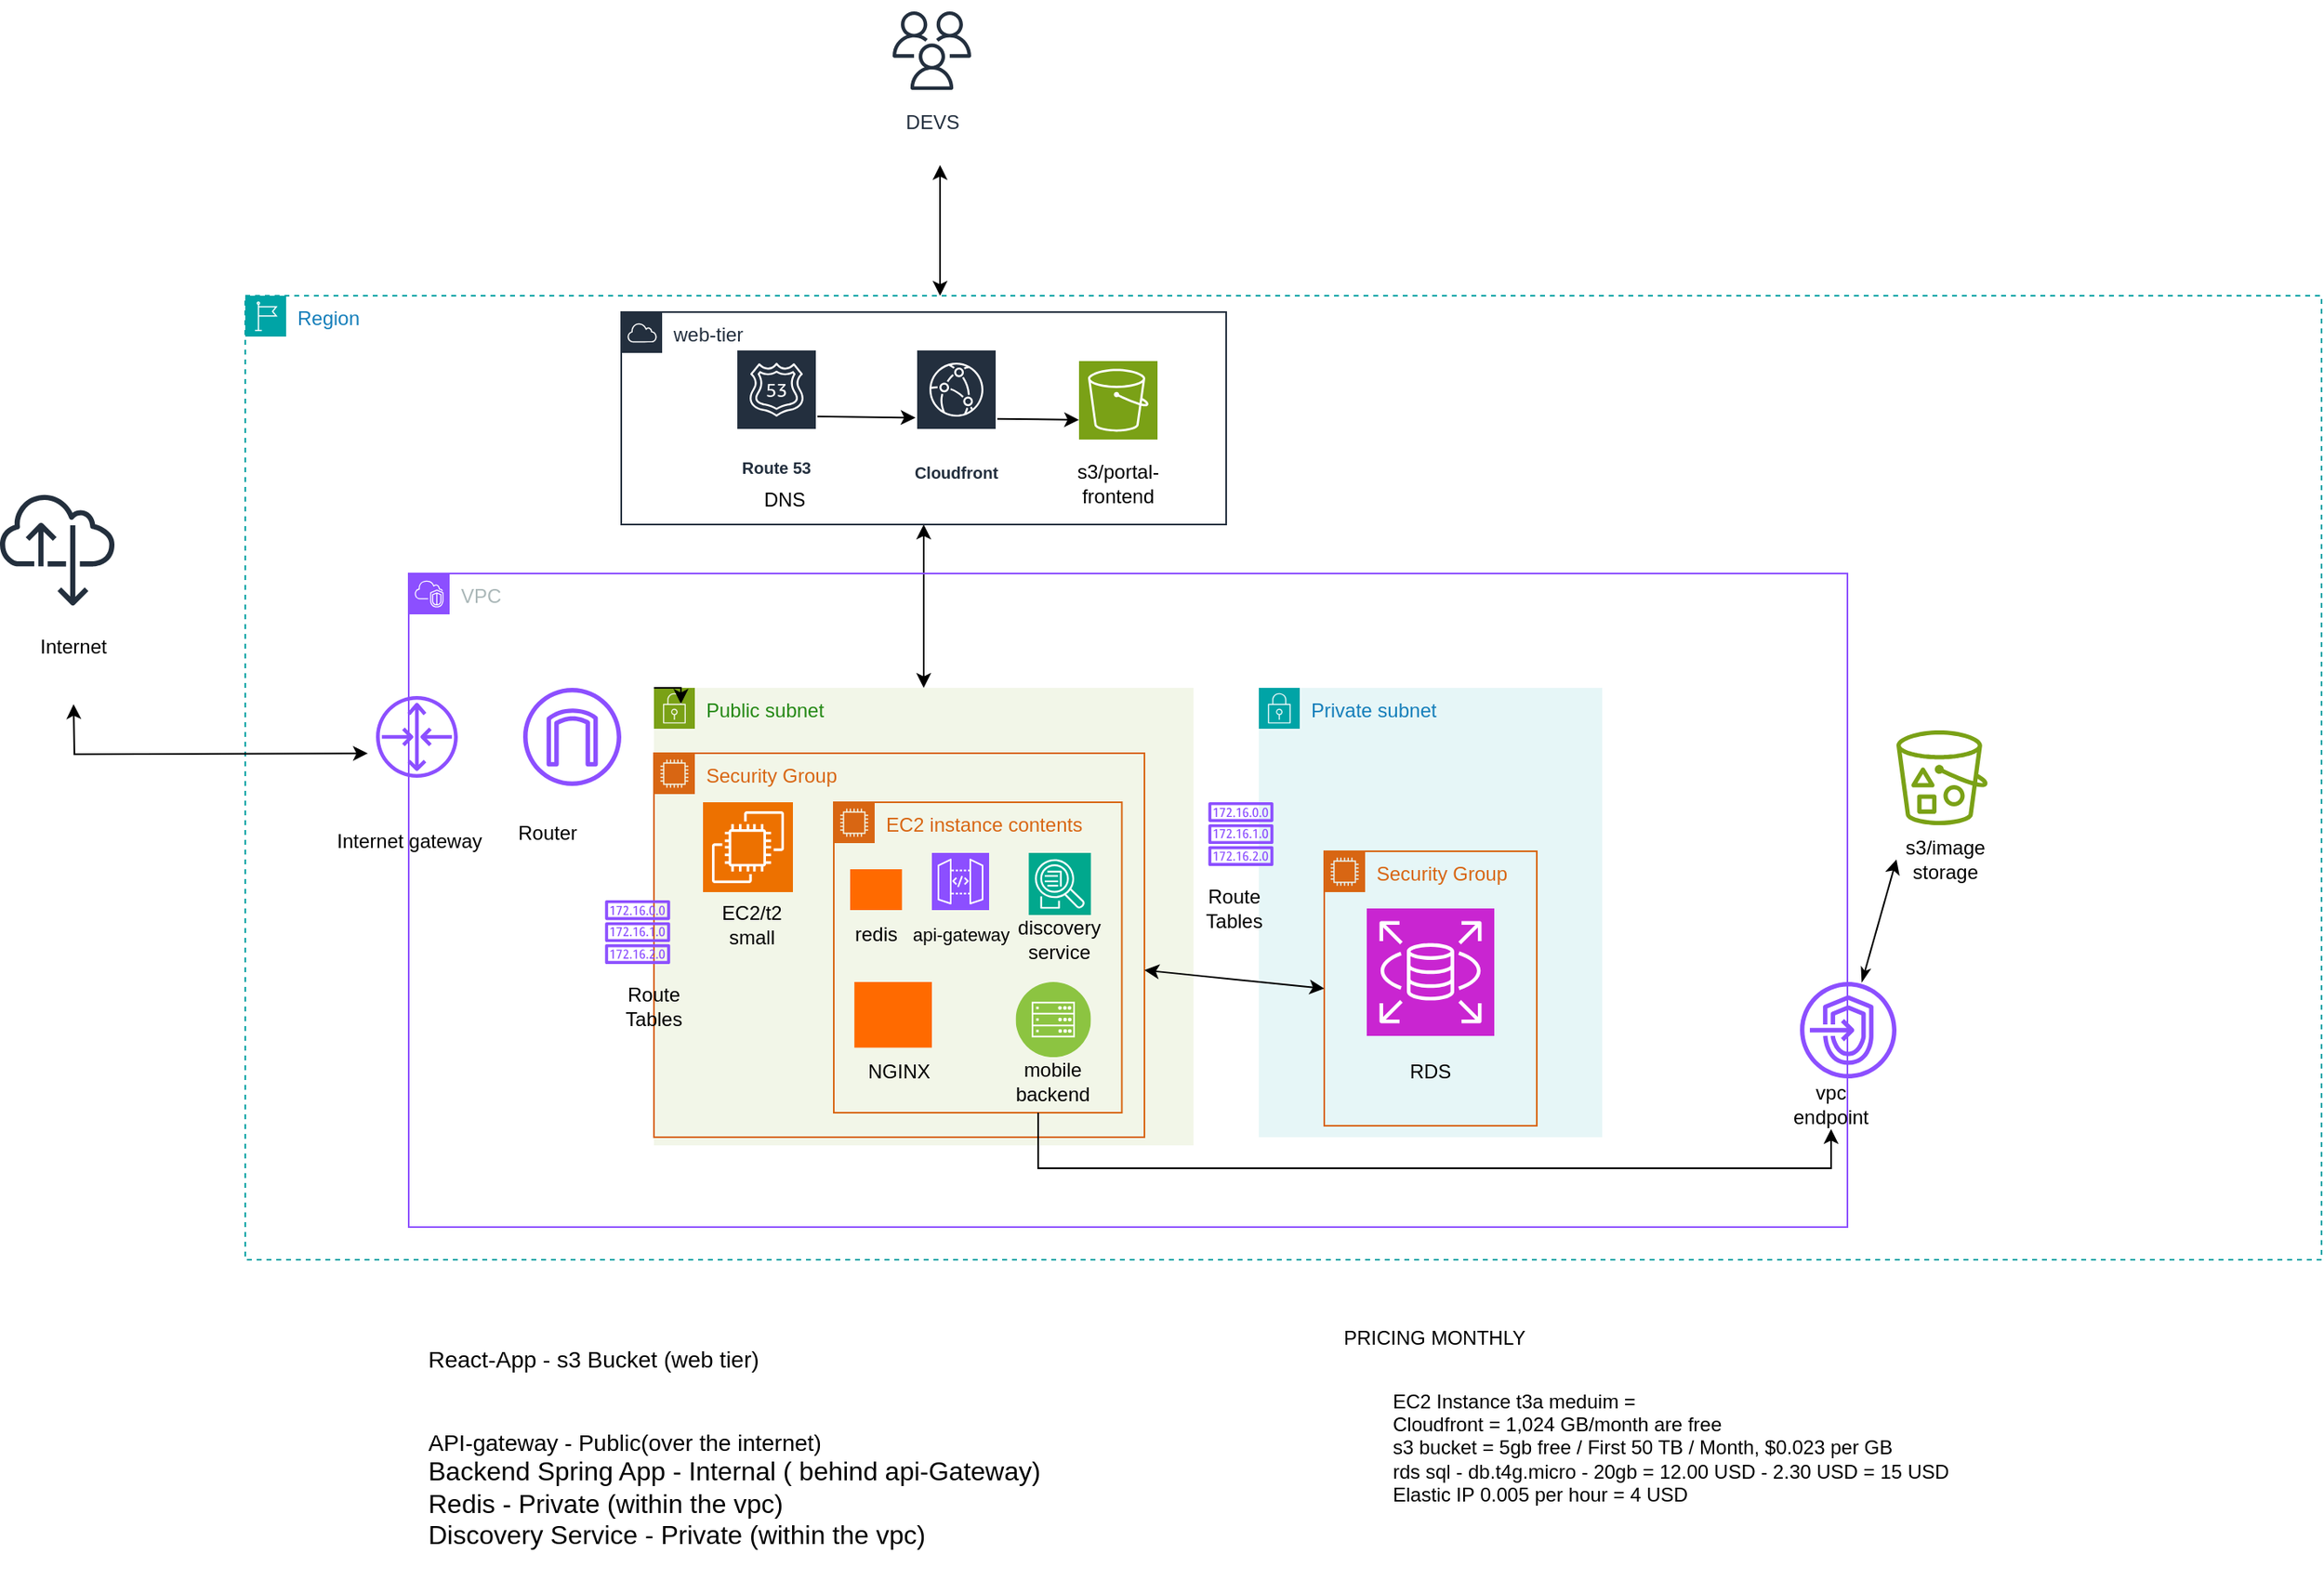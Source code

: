 <mxfile version="28.1.0">
  <diagram name="Page-1" id="sr5t4fv4FCllP_WT2feZ">
    <mxGraphModel dx="2076" dy="1720" grid="1" gridSize="10" guides="1" tooltips="1" connect="1" arrows="1" fold="1" page="1" pageScale="1" pageWidth="850" pageHeight="1100" math="0" shadow="0">
      <root>
        <mxCell id="0" />
        <mxCell id="1" parent="0" />
        <mxCell id="tWYqNwP9_KPiIrIVjZ15-1" value="Region" style="points=[[0,0],[0.25,0],[0.5,0],[0.75,0],[1,0],[1,0.25],[1,0.5],[1,0.75],[1,1],[0.75,1],[0.5,1],[0.25,1],[0,1],[0,0.75],[0,0.5],[0,0.25]];outlineConnect=0;gradientColor=none;html=1;whiteSpace=wrap;fontSize=12;fontStyle=0;container=1;pointerEvents=0;collapsible=0;recursiveResize=0;shape=mxgraph.aws4.group;grIcon=mxgraph.aws4.group_region;strokeColor=#00A4A6;fillColor=none;verticalAlign=top;align=left;spacingLeft=30;fontColor=#147EBA;dashed=1;" parent="1" vertex="1">
          <mxGeometry x="-320" y="40" width="1270" height="590" as="geometry" />
        </mxCell>
        <mxCell id="tWYqNwP9_KPiIrIVjZ15-12" value="" style="sketch=0;outlineConnect=0;fontColor=#232F3E;gradientColor=none;fillColor=#7AA116;strokeColor=none;dashed=0;verticalLabelPosition=bottom;verticalAlign=top;align=center;html=1;fontSize=12;fontStyle=0;aspect=fixed;pointerEvents=1;shape=mxgraph.aws4.bucket_with_objects;" parent="tWYqNwP9_KPiIrIVjZ15-1" vertex="1">
          <mxGeometry x="1010" y="266" width="55.77" height="58" as="geometry" />
        </mxCell>
        <mxCell id="tWYqNwP9_KPiIrIVjZ15-41" value="s3/image storage" style="text;strokeColor=none;align=center;fillColor=none;html=1;verticalAlign=middle;whiteSpace=wrap;rounded=0;" parent="tWYqNwP9_KPiIrIVjZ15-1" vertex="1">
          <mxGeometry x="1010" y="330" width="60" height="30" as="geometry" />
        </mxCell>
        <mxCell id="7XpoOyvBtXWNXjfCPLaB-6" style="edgeStyle=none;rounded=0;orthogonalLoop=1;jettySize=auto;html=1;startArrow=classic;startFill=1;" parent="tWYqNwP9_KPiIrIVjZ15-1" source="tWYqNwP9_KPiIrIVjZ15-19" target="tWYqNwP9_KPiIrIVjZ15-3" edge="1">
          <mxGeometry relative="1" as="geometry" />
        </mxCell>
        <mxCell id="tWYqNwP9_KPiIrIVjZ15-26" value="" style="sketch=0;outlineConnect=0;fontColor=#232F3E;gradientColor=none;fillColor=#8C4FFF;strokeColor=none;dashed=0;verticalLabelPosition=bottom;verticalAlign=top;align=center;html=1;fontSize=12;fontStyle=0;aspect=fixed;pointerEvents=1;shape=mxgraph.aws4.internet_gateway;" parent="tWYqNwP9_KPiIrIVjZ15-1" vertex="1">
          <mxGeometry x="170" y="240" width="60" height="60" as="geometry" />
        </mxCell>
        <mxCell id="tWYqNwP9_KPiIrIVjZ15-28" value="" style="sketch=0;outlineConnect=0;fontColor=#232F3E;gradientColor=none;fillColor=#8C4FFF;strokeColor=none;dashed=0;verticalLabelPosition=bottom;verticalAlign=top;align=center;html=1;fontSize=12;fontStyle=0;aspect=fixed;pointerEvents=1;shape=mxgraph.aws4.router;" parent="tWYqNwP9_KPiIrIVjZ15-1" vertex="1">
          <mxGeometry x="80" y="245" width="50" height="50" as="geometry" />
        </mxCell>
        <mxCell id="tWYqNwP9_KPiIrIVjZ15-19" value="web-tier" style="points=[[0,0],[0.25,0],[0.5,0],[0.75,0],[1,0],[1,0.25],[1,0.5],[1,0.75],[1,1],[0.75,1],[0.5,1],[0.25,1],[0,1],[0,0.75],[0,0.5],[0,0.25]];outlineConnect=0;gradientColor=none;html=1;whiteSpace=wrap;fontSize=12;fontStyle=0;container=1;pointerEvents=0;collapsible=0;recursiveResize=0;shape=mxgraph.aws4.group;grIcon=mxgraph.aws4.group_aws_cloud;strokeColor=#232F3E;fillColor=none;verticalAlign=top;align=left;spacingLeft=30;fontColor=#232F3E;dashed=0;" parent="tWYqNwP9_KPiIrIVjZ15-1" vertex="1">
          <mxGeometry x="230" y="10" width="370" height="130" as="geometry" />
        </mxCell>
        <mxCell id="tWYqNwP9_KPiIrIVjZ15-18" value="Cloudfront" style="sketch=0;outlineConnect=0;fontColor=#232F3E;gradientColor=none;strokeColor=#ffffff;fillColor=#232F3E;dashed=0;verticalLabelPosition=middle;verticalAlign=bottom;align=center;html=1;whiteSpace=wrap;fontSize=10;fontStyle=1;spacing=3;shape=mxgraph.aws4.productIcon;prIcon=mxgraph.aws4.cloudfront;" parent="tWYqNwP9_KPiIrIVjZ15-19" vertex="1">
          <mxGeometry x="180" y="22.5" width="50" height="85" as="geometry" />
        </mxCell>
        <mxCell id="tWYqNwP9_KPiIrIVjZ15-13" value="" style="sketch=0;points=[[0,0,0],[0.25,0,0],[0.5,0,0],[0.75,0,0],[1,0,0],[0,1,0],[0.25,1,0],[0.5,1,0],[0.75,1,0],[1,1,0],[0,0.25,0],[0,0.5,0],[0,0.75,0],[1,0.25,0],[1,0.5,0],[1,0.75,0]];outlineConnect=0;fontColor=#232F3E;fillColor=#7AA116;strokeColor=#ffffff;dashed=0;verticalLabelPosition=bottom;verticalAlign=top;align=center;html=1;fontSize=12;fontStyle=0;aspect=fixed;shape=mxgraph.aws4.resourceIcon;resIcon=mxgraph.aws4.s3;" parent="tWYqNwP9_KPiIrIVjZ15-19" vertex="1">
          <mxGeometry x="280" y="30" width="48" height="48" as="geometry" />
        </mxCell>
        <mxCell id="tWYqNwP9_KPiIrIVjZ15-65" style="rounded=0;orthogonalLoop=1;jettySize=auto;html=1;" parent="tWYqNwP9_KPiIrIVjZ15-19" source="tWYqNwP9_KPiIrIVjZ15-17" target="tWYqNwP9_KPiIrIVjZ15-18" edge="1">
          <mxGeometry relative="1" as="geometry" />
        </mxCell>
        <mxCell id="tWYqNwP9_KPiIrIVjZ15-17" value="Route 53" style="sketch=0;outlineConnect=0;fontColor=#232F3E;gradientColor=none;strokeColor=#ffffff;fillColor=#232F3E;dashed=0;verticalLabelPosition=middle;verticalAlign=bottom;align=center;html=1;whiteSpace=wrap;fontSize=10;fontStyle=1;spacing=3;shape=mxgraph.aws4.productIcon;prIcon=mxgraph.aws4.route_53;" parent="tWYqNwP9_KPiIrIVjZ15-19" vertex="1">
          <mxGeometry x="70" y="22.5" width="50" height="82" as="geometry" />
        </mxCell>
        <mxCell id="tWYqNwP9_KPiIrIVjZ15-40" value="s3/portal-frontend" style="text;strokeColor=none;align=center;fillColor=none;html=1;verticalAlign=middle;whiteSpace=wrap;rounded=0;" parent="tWYqNwP9_KPiIrIVjZ15-19" vertex="1">
          <mxGeometry x="274" y="90" width="60" height="30" as="geometry" />
        </mxCell>
        <mxCell id="tWYqNwP9_KPiIrIVjZ15-66" style="rounded=0;orthogonalLoop=1;jettySize=auto;html=1;entryX=0;entryY=0.75;entryDx=0;entryDy=0;entryPerimeter=0;" parent="tWYqNwP9_KPiIrIVjZ15-19" source="tWYqNwP9_KPiIrIVjZ15-18" target="tWYqNwP9_KPiIrIVjZ15-13" edge="1">
          <mxGeometry relative="1" as="geometry" />
        </mxCell>
        <mxCell id="tWYqNwP9_KPiIrIVjZ15-79" value="DNS" style="text;strokeColor=none;align=center;fillColor=none;html=1;verticalAlign=middle;whiteSpace=wrap;rounded=0;" parent="tWYqNwP9_KPiIrIVjZ15-19" vertex="1">
          <mxGeometry x="70" y="100" width="60" height="30" as="geometry" />
        </mxCell>
        <mxCell id="tWYqNwP9_KPiIrIVjZ15-78" style="edgeStyle=none;rounded=0;orthogonalLoop=1;jettySize=auto;html=1;startArrow=classic;startFill=1;" parent="tWYqNwP9_KPiIrIVjZ15-1" edge="1">
          <mxGeometry relative="1" as="geometry">
            <mxPoint x="425" y="-80" as="sourcePoint" />
            <mxPoint x="424.998" as="targetPoint" />
          </mxGeometry>
        </mxCell>
        <mxCell id="tWYqNwP9_KPiIrIVjZ15-2" value="VPC" style="points=[[0,0],[0.25,0],[0.5,0],[0.75,0],[1,0],[1,0.25],[1,0.5],[1,0.75],[1,1],[0.75,1],[0.5,1],[0.25,1],[0,1],[0,0.75],[0,0.5],[0,0.25]];outlineConnect=0;gradientColor=none;html=1;whiteSpace=wrap;fontSize=12;fontStyle=0;container=1;pointerEvents=0;collapsible=0;recursiveResize=0;shape=mxgraph.aws4.group;grIcon=mxgraph.aws4.group_vpc2;strokeColor=#8C4FFF;fillColor=none;verticalAlign=top;align=left;spacingLeft=30;fontColor=#AAB7B8;dashed=0;" parent="tWYqNwP9_KPiIrIVjZ15-1" vertex="1">
          <mxGeometry x="100" y="170" width="880" height="400" as="geometry" />
        </mxCell>
        <mxCell id="tWYqNwP9_KPiIrIVjZ15-3" value="Public subnet" style="points=[[0,0],[0.25,0],[0.5,0],[0.75,0],[1,0],[1,0.25],[1,0.5],[1,0.75],[1,1],[0.75,1],[0.5,1],[0.25,1],[0,1],[0,0.75],[0,0.5],[0,0.25]];outlineConnect=0;gradientColor=none;html=1;whiteSpace=wrap;fontSize=12;fontStyle=0;container=1;pointerEvents=0;collapsible=0;recursiveResize=0;shape=mxgraph.aws4.group;grIcon=mxgraph.aws4.group_security_group;grStroke=0;strokeColor=#7AA116;fillColor=#F2F6E8;verticalAlign=top;align=left;spacingLeft=30;fontColor=#248814;dashed=0;" parent="tWYqNwP9_KPiIrIVjZ15-2" vertex="1">
          <mxGeometry x="150" y="70" width="330" height="280" as="geometry" />
        </mxCell>
        <mxCell id="tWYqNwP9_KPiIrIVjZ15-5" value="Security Group" style="points=[[0,0],[0.25,0],[0.5,0],[0.75,0],[1,0],[1,0.25],[1,0.5],[1,0.75],[1,1],[0.75,1],[0.5,1],[0.25,1],[0,1],[0,0.75],[0,0.5],[0,0.25]];outlineConnect=0;gradientColor=none;html=1;whiteSpace=wrap;fontSize=12;fontStyle=0;container=1;pointerEvents=0;collapsible=0;recursiveResize=0;shape=mxgraph.aws4.group;grIcon=mxgraph.aws4.group_ec2_instance_contents;strokeColor=#D86613;fillColor=none;verticalAlign=top;align=left;spacingLeft=30;fontColor=#D86613;dashed=0;" parent="tWYqNwP9_KPiIrIVjZ15-3" vertex="1">
          <mxGeometry y="40" width="300" height="235" as="geometry" />
        </mxCell>
        <mxCell id="tWYqNwP9_KPiIrIVjZ15-7" value="" style="sketch=0;points=[[0,0,0],[0.25,0,0],[0.5,0,0],[0.75,0,0],[1,0,0],[0,1,0],[0.25,1,0],[0.5,1,0],[0.75,1,0],[1,1,0],[0,0.25,0],[0,0.5,0],[0,0.75,0],[1,0.25,0],[1,0.5,0],[1,0.75,0]];outlineConnect=0;fontColor=#232F3E;fillColor=#ED7100;strokeColor=#ffffff;dashed=0;verticalLabelPosition=bottom;verticalAlign=top;align=center;html=1;fontSize=12;fontStyle=0;aspect=fixed;shape=mxgraph.aws4.resourceIcon;resIcon=mxgraph.aws4.ec2;" parent="tWYqNwP9_KPiIrIVjZ15-5" vertex="1">
          <mxGeometry x="30" y="30" width="55" height="55" as="geometry" />
        </mxCell>
        <mxCell id="tWYqNwP9_KPiIrIVjZ15-50" value="EC2/t2 small" style="text;strokeColor=none;align=center;fillColor=none;html=1;verticalAlign=middle;whiteSpace=wrap;rounded=0;" parent="tWYqNwP9_KPiIrIVjZ15-5" vertex="1">
          <mxGeometry x="30" y="90" width="60" height="30" as="geometry" />
        </mxCell>
        <mxCell id="tWYqNwP9_KPiIrIVjZ15-20" value="EC2 instance contents" style="points=[[0,0],[0.25,0],[0.5,0],[0.75,0],[1,0],[1,0.25],[1,0.5],[1,0.75],[1,1],[0.75,1],[0.5,1],[0.25,1],[0,1],[0,0.75],[0,0.5],[0,0.25]];outlineConnect=0;gradientColor=none;html=1;whiteSpace=wrap;fontSize=12;fontStyle=0;container=1;pointerEvents=0;collapsible=0;recursiveResize=0;shape=mxgraph.aws4.group;grIcon=mxgraph.aws4.group_ec2_instance_contents;strokeColor=#D86613;fillColor=none;verticalAlign=top;align=left;spacingLeft=30;fontColor=#D86613;dashed=0;" parent="tWYqNwP9_KPiIrIVjZ15-5" vertex="1">
          <mxGeometry x="110" y="30" width="176.2" height="190" as="geometry" />
        </mxCell>
        <mxCell id="tWYqNwP9_KPiIrIVjZ15-52" value="" style="points=[];aspect=fixed;html=1;align=center;shadow=0;dashed=0;fillColor=#FF6A00;strokeColor=none;shape=mxgraph.alibaba_cloud.redis_kvstore;" parent="tWYqNwP9_KPiIrIVjZ15-20" vertex="1">
          <mxGeometry x="10" y="41" width="31.7" height="25" as="geometry" />
        </mxCell>
        <mxCell id="tWYqNwP9_KPiIrIVjZ15-53" value="" style="sketch=0;points=[[0,0,0],[0.25,0,0],[0.5,0,0],[0.75,0,0],[1,0,0],[0,1,0],[0.25,1,0],[0.5,1,0],[0.75,1,0],[1,1,0],[0,0.25,0],[0,0.5,0],[0,0.75,0],[1,0.25,0],[1,0.5,0],[1,0.75,0]];outlineConnect=0;fontColor=#232F3E;fillColor=#8C4FFF;strokeColor=#ffffff;dashed=0;verticalLabelPosition=bottom;verticalAlign=top;align=center;html=1;fontSize=12;fontStyle=0;aspect=fixed;shape=mxgraph.aws4.resourceIcon;resIcon=mxgraph.aws4.api_gateway;" parent="tWYqNwP9_KPiIrIVjZ15-20" vertex="1">
          <mxGeometry x="60" y="31" width="35" height="35" as="geometry" />
        </mxCell>
        <mxCell id="tWYqNwP9_KPiIrIVjZ15-54" value="redis" style="text;strokeColor=none;align=center;fillColor=none;html=1;verticalAlign=middle;whiteSpace=wrap;rounded=0;" parent="tWYqNwP9_KPiIrIVjZ15-20" vertex="1">
          <mxGeometry x="-4.15" y="66" width="60" height="30" as="geometry" />
        </mxCell>
        <mxCell id="tWYqNwP9_KPiIrIVjZ15-55" value="&lt;font style=&quot;font-size: 11px;&quot;&gt;api-gateway&lt;/font&gt;" style="text;strokeColor=none;align=center;fillColor=none;html=1;verticalAlign=middle;whiteSpace=wrap;rounded=0;" parent="tWYqNwP9_KPiIrIVjZ15-20" vertex="1">
          <mxGeometry x="41.7" y="66" width="71.5" height="30" as="geometry" />
        </mxCell>
        <mxCell id="tWYqNwP9_KPiIrIVjZ15-56" value="" style="sketch=0;points=[[0,0,0],[0.25,0,0],[0.5,0,0],[0.75,0,0],[1,0,0],[0,1,0],[0.25,1,0],[0.5,1,0],[0.75,1,0],[1,1,0],[0,0.25,0],[0,0.5,0],[0,0.75,0],[1,0.25,0],[1,0.5,0],[1,0.75,0]];outlineConnect=0;fontColor=#232F3E;fillColor=#01A88D;strokeColor=#ffffff;dashed=0;verticalLabelPosition=bottom;verticalAlign=top;align=center;html=1;fontSize=12;fontStyle=0;aspect=fixed;shape=mxgraph.aws4.resourceIcon;resIcon=mxgraph.aws4.application_discovery_service;" parent="tWYqNwP9_KPiIrIVjZ15-20" vertex="1">
          <mxGeometry x="119.25" y="31" width="38" height="38" as="geometry" />
        </mxCell>
        <mxCell id="tWYqNwP9_KPiIrIVjZ15-57" value="discovery service" style="text;strokeColor=none;align=center;fillColor=none;html=1;verticalAlign=middle;whiteSpace=wrap;rounded=0;" parent="tWYqNwP9_KPiIrIVjZ15-20" vertex="1">
          <mxGeometry x="108.25" y="69" width="60" height="30" as="geometry" />
        </mxCell>
        <mxCell id="tWYqNwP9_KPiIrIVjZ15-58" value="" style="image;aspect=fixed;perimeter=ellipsePerimeter;html=1;align=center;shadow=0;dashed=0;fontColor=#4277BB;labelBackgroundColor=default;fontSize=12;spacingTop=3;image=img/lib/ibm/infrastructure/mobile_backend.svg;" parent="tWYqNwP9_KPiIrIVjZ15-20" vertex="1">
          <mxGeometry x="111.25" y="110" width="46" height="46" as="geometry" />
        </mxCell>
        <mxCell id="tWYqNwP9_KPiIrIVjZ15-59" value="mobile backend" style="text;strokeColor=none;align=center;fillColor=none;html=1;verticalAlign=middle;whiteSpace=wrap;rounded=0;" parent="tWYqNwP9_KPiIrIVjZ15-20" vertex="1">
          <mxGeometry x="104.25" y="156" width="60" height="30" as="geometry" />
        </mxCell>
        <mxCell id="7XpoOyvBtXWNXjfCPLaB-7" value="" style="points=[];aspect=fixed;html=1;align=center;shadow=0;dashed=0;fillColor=#FF6A00;strokeColor=none;shape=mxgraph.alibaba_cloud.alb_application_load_balancer_01;" parent="tWYqNwP9_KPiIrIVjZ15-20" vertex="1">
          <mxGeometry x="12.6" y="110.0" width="47.4" height="40.2" as="geometry" />
        </mxCell>
        <mxCell id="7XpoOyvBtXWNXjfCPLaB-8" value="NGINX" style="text;strokeColor=none;align=center;fillColor=none;html=1;verticalAlign=middle;whiteSpace=wrap;rounded=0;" parent="tWYqNwP9_KPiIrIVjZ15-20" vertex="1">
          <mxGeometry x="10" y="150.2" width="60" height="30" as="geometry" />
        </mxCell>
        <mxCell id="tWYqNwP9_KPiIrIVjZ15-48" value="Route Tables" style="text;strokeColor=none;align=center;fillColor=none;html=1;verticalAlign=middle;whiteSpace=wrap;rounded=0;" parent="tWYqNwP9_KPiIrIVjZ15-5" vertex="1">
          <mxGeometry x="-30" y="140" width="60" height="30" as="geometry" />
        </mxCell>
        <mxCell id="tWYqNwP9_KPiIrIVjZ15-4" value="Private subnet" style="points=[[0,0],[0.25,0],[0.5,0],[0.75,0],[1,0],[1,0.25],[1,0.5],[1,0.75],[1,1],[0.75,1],[0.5,1],[0.25,1],[0,1],[0,0.75],[0,0.5],[0,0.25]];outlineConnect=0;gradientColor=none;html=1;whiteSpace=wrap;fontSize=12;fontStyle=0;container=1;pointerEvents=0;collapsible=0;recursiveResize=0;shape=mxgraph.aws4.group;grIcon=mxgraph.aws4.group_security_group;grStroke=0;strokeColor=#00A4A6;fillColor=#E6F6F7;verticalAlign=top;align=left;spacingLeft=30;fontColor=#147EBA;dashed=0;" parent="tWYqNwP9_KPiIrIVjZ15-2" vertex="1">
          <mxGeometry x="520" y="70" width="210" height="275" as="geometry" />
        </mxCell>
        <mxCell id="tWYqNwP9_KPiIrIVjZ15-9" value="Security Group" style="points=[[0,0],[0.25,0],[0.5,0],[0.75,0],[1,0],[1,0.25],[1,0.5],[1,0.75],[1,1],[0.75,1],[0.5,1],[0.25,1],[0,1],[0,0.75],[0,0.5],[0,0.25]];outlineConnect=0;gradientColor=none;html=1;whiteSpace=wrap;fontSize=12;fontStyle=0;container=1;pointerEvents=0;collapsible=0;recursiveResize=0;shape=mxgraph.aws4.group;grIcon=mxgraph.aws4.group_ec2_instance_contents;strokeColor=#D86613;fillColor=none;verticalAlign=top;align=left;spacingLeft=30;fontColor=#D86613;dashed=0;" parent="tWYqNwP9_KPiIrIVjZ15-4" vertex="1">
          <mxGeometry x="40" y="100" width="130" height="168" as="geometry" />
        </mxCell>
        <mxCell id="tWYqNwP9_KPiIrIVjZ15-8" value="" style="sketch=0;points=[[0,0,0],[0.25,0,0],[0.5,0,0],[0.75,0,0],[1,0,0],[0,1,0],[0.25,1,0],[0.5,1,0],[0.75,1,0],[1,1,0],[0,0.25,0],[0,0.5,0],[0,0.75,0],[1,0.25,0],[1,0.5,0],[1,0.75,0]];outlineConnect=0;fontColor=#232F3E;fillColor=#C925D1;strokeColor=#ffffff;dashed=0;verticalLabelPosition=bottom;verticalAlign=top;align=center;html=1;fontSize=12;fontStyle=0;aspect=fixed;shape=mxgraph.aws4.resourceIcon;resIcon=mxgraph.aws4.rds;" parent="tWYqNwP9_KPiIrIVjZ15-9" vertex="1">
          <mxGeometry x="26" y="35" width="78" height="78" as="geometry" />
        </mxCell>
        <mxCell id="tWYqNwP9_KPiIrIVjZ15-49" value="RDS" style="text;strokeColor=none;align=center;fillColor=none;html=1;verticalAlign=middle;whiteSpace=wrap;rounded=0;" parent="tWYqNwP9_KPiIrIVjZ15-9" vertex="1">
          <mxGeometry x="35" y="120" width="60" height="30" as="geometry" />
        </mxCell>
        <mxCell id="tWYqNwP9_KPiIrIVjZ15-16" style="edgeStyle=orthogonalEdgeStyle;rounded=0;orthogonalLoop=1;jettySize=auto;html=1;exitX=0;exitY=0;exitDx=0;exitDy=0;entryX=0.05;entryY=0.035;entryDx=0;entryDy=0;entryPerimeter=0;" parent="tWYqNwP9_KPiIrIVjZ15-2" source="tWYqNwP9_KPiIrIVjZ15-3" target="tWYqNwP9_KPiIrIVjZ15-3" edge="1">
          <mxGeometry relative="1" as="geometry" />
        </mxCell>
        <mxCell id="tWYqNwP9_KPiIrIVjZ15-27" value="" style="sketch=0;outlineConnect=0;fontColor=#232F3E;gradientColor=none;fillColor=#8C4FFF;strokeColor=none;dashed=0;verticalLabelPosition=bottom;verticalAlign=top;align=center;html=1;fontSize=12;fontStyle=0;aspect=fixed;pointerEvents=1;shape=mxgraph.aws4.route_table;" parent="tWYqNwP9_KPiIrIVjZ15-2" vertex="1">
          <mxGeometry x="120" y="200" width="40" height="38.98" as="geometry" />
        </mxCell>
        <mxCell id="tWYqNwP9_KPiIrIVjZ15-60" value="vpc endpoint" style="text;strokeColor=none;align=center;fillColor=none;html=1;verticalAlign=middle;whiteSpace=wrap;rounded=0;" parent="tWYqNwP9_KPiIrIVjZ15-2" vertex="1">
          <mxGeometry x="840" y="310" width="60" height="30" as="geometry" />
        </mxCell>
        <mxCell id="tWYqNwP9_KPiIrIVjZ15-62" style="edgeStyle=orthogonalEdgeStyle;rounded=0;orthogonalLoop=1;jettySize=auto;html=1;entryX=0.5;entryY=1;entryDx=0;entryDy=0;endArrow=classic;endFill=1;" parent="tWYqNwP9_KPiIrIVjZ15-2" target="tWYqNwP9_KPiIrIVjZ15-60" edge="1">
          <mxGeometry relative="1" as="geometry">
            <mxPoint x="854.92" y="344" as="targetPoint" />
            <Array as="points">
              <mxPoint x="385" y="364" />
              <mxPoint x="870" y="364" />
            </Array>
            <mxPoint x="384.997" y="330" as="sourcePoint" />
          </mxGeometry>
        </mxCell>
        <mxCell id="tWYqNwP9_KPiIrIVjZ15-47" value="" style="sketch=0;outlineConnect=0;fontColor=#232F3E;gradientColor=none;fillColor=#8C4FFF;strokeColor=none;dashed=0;verticalLabelPosition=bottom;verticalAlign=top;align=center;html=1;fontSize=12;fontStyle=0;aspect=fixed;pointerEvents=1;shape=mxgraph.aws4.route_table;" parent="tWYqNwP9_KPiIrIVjZ15-2" vertex="1">
          <mxGeometry x="489" y="140" width="40" height="38.98" as="geometry" />
        </mxCell>
        <mxCell id="tWYqNwP9_KPiIrIVjZ15-46" value="Route Tables" style="text;strokeColor=none;align=center;fillColor=none;html=1;verticalAlign=middle;whiteSpace=wrap;rounded=0;" parent="tWYqNwP9_KPiIrIVjZ15-2" vertex="1">
          <mxGeometry x="475" y="190" width="60" height="30" as="geometry" />
        </mxCell>
        <mxCell id="tWYqNwP9_KPiIrIVjZ15-84" style="edgeStyle=none;rounded=0;orthogonalLoop=1;jettySize=auto;html=1;exitX=0;exitY=0.5;exitDx=0;exitDy=0;startArrow=classic;startFill=1;" parent="tWYqNwP9_KPiIrIVjZ15-2" source="tWYqNwP9_KPiIrIVjZ15-9" target="tWYqNwP9_KPiIrIVjZ15-5" edge="1">
          <mxGeometry relative="1" as="geometry" />
        </mxCell>
        <mxCell id="tWYqNwP9_KPiIrIVjZ15-42" value="Router" style="text;strokeColor=none;align=center;fillColor=none;html=1;verticalAlign=middle;whiteSpace=wrap;rounded=0;" parent="tWYqNwP9_KPiIrIVjZ15-2" vertex="1">
          <mxGeometry x="55" y="144.49" width="60" height="30" as="geometry" />
        </mxCell>
        <mxCell id="tWYqNwP9_KPiIrIVjZ15-45" value="Internet gateway" style="text;html=1;align=center;verticalAlign=middle;resizable=0;points=[];autosize=1;strokeColor=none;fillColor=none;" parent="tWYqNwP9_KPiIrIVjZ15-2" vertex="1">
          <mxGeometry x="-55" y="148.98" width="110" height="30" as="geometry" />
        </mxCell>
        <mxCell id="tWYqNwP9_KPiIrIVjZ15-29" value="" style="sketch=0;outlineConnect=0;fontColor=#232F3E;gradientColor=none;fillColor=#8C4FFF;strokeColor=none;dashed=0;verticalLabelPosition=bottom;verticalAlign=top;align=center;html=1;fontSize=12;fontStyle=0;aspect=fixed;pointerEvents=1;shape=mxgraph.aws4.endpoints;" parent="tWYqNwP9_KPiIrIVjZ15-1" vertex="1">
          <mxGeometry x="951" y="420" width="59" height="59" as="geometry" />
        </mxCell>
        <mxCell id="tWYqNwP9_KPiIrIVjZ15-81" style="edgeStyle=none;rounded=0;orthogonalLoop=1;jettySize=auto;html=1;entryX=0;entryY=0.5;entryDx=0;entryDy=0;startArrow=classicThin;startFill=1;" parent="tWYqNwP9_KPiIrIVjZ15-1" source="tWYqNwP9_KPiIrIVjZ15-29" target="tWYqNwP9_KPiIrIVjZ15-41" edge="1">
          <mxGeometry relative="1" as="geometry" />
        </mxCell>
        <mxCell id="tWYqNwP9_KPiIrIVjZ15-22" value="" style="sketch=0;outlineConnect=0;fontColor=#232F3E;gradientColor=none;fillColor=#232F3D;strokeColor=none;dashed=0;verticalLabelPosition=bottom;verticalAlign=top;align=center;html=1;fontSize=12;fontStyle=0;aspect=fixed;pointerEvents=1;shape=mxgraph.aws4.internet_alt22;" parent="1" vertex="1">
          <mxGeometry x="-470" y="160" width="70" height="70" as="geometry" />
        </mxCell>
        <mxCell id="7XpoOyvBtXWNXjfCPLaB-4" style="edgeStyle=orthogonalEdgeStyle;rounded=0;orthogonalLoop=1;jettySize=auto;html=1;entryX=0.5;entryY=1;entryDx=0;entryDy=0;startArrow=classic;startFill=1;" parent="1" edge="1">
          <mxGeometry relative="1" as="geometry">
            <mxPoint x="-245" y="320.077" as="sourcePoint" />
            <mxPoint x="-425" y="290" as="targetPoint" />
          </mxGeometry>
        </mxCell>
        <mxCell id="tWYqNwP9_KPiIrIVjZ15-68" value="DEVS" style="sketch=0;outlineConnect=0;fontColor=#232F3E;gradientColor=none;strokeColor=#232F3E;fillColor=#ffffff;dashed=0;verticalLabelPosition=bottom;verticalAlign=top;align=center;html=1;fontSize=12;fontStyle=0;aspect=fixed;shape=mxgraph.aws4.resourceIcon;resIcon=mxgraph.aws4.users;" parent="1" vertex="1">
          <mxGeometry x="70" y="-140" width="60" height="60" as="geometry" />
        </mxCell>
        <mxCell id="tWYqNwP9_KPiIrIVjZ15-80" value="&lt;font style=&quot;font-size: 14px;&quot;&gt;React-App - s3 Bucket (web tier)&lt;br&gt;&lt;br&gt;&lt;br&gt;API-gateway - Public(over the internet)&lt;/font&gt;&lt;div&gt;&lt;font size=&quot;3&quot;&gt;Backend Spring App - Internal ( behind api-Gateway)&lt;/font&gt;&lt;/div&gt;&lt;div&gt;&lt;font size=&quot;3&quot;&gt;Redis - Private (within the vpc)&lt;/font&gt;&lt;/div&gt;&lt;div&gt;&lt;font size=&quot;3&quot;&gt;Discovery Service - Private (within the vpc)&lt;/font&gt;&lt;/div&gt;" style="text;strokeColor=none;align=left;fillColor=none;html=1;verticalAlign=middle;whiteSpace=wrap;rounded=0;" parent="1" vertex="1">
          <mxGeometry x="-210" y="665" width="400" height="160" as="geometry" />
        </mxCell>
        <mxCell id="7XpoOyvBtXWNXjfCPLaB-1" value="Internet" style="text;strokeColor=none;align=center;fillColor=none;html=1;verticalAlign=middle;whiteSpace=wrap;rounded=0;" parent="1" vertex="1">
          <mxGeometry x="-455" y="240" width="60" height="30" as="geometry" />
        </mxCell>
        <mxCell id="jV-MoymOL_SAERLF9e4c-1" value="PRICING MONTHLY&lt;div&gt;&lt;br&gt;&lt;/div&gt;" style="text;strokeColor=none;align=left;fillColor=none;html=1;verticalAlign=middle;whiteSpace=wrap;rounded=0;" vertex="1" parent="1">
          <mxGeometry x="350" y="670" width="570" height="30" as="geometry" />
        </mxCell>
        <mxCell id="jV-MoymOL_SAERLF9e4c-2" value="&lt;div&gt;EC2 Instance t3a meduim =&amp;nbsp;&lt;br&gt;Cloudfront =&amp;nbsp;1,024 GB/month are free&lt;br&gt;s3 bucket = 5gb free /&amp;nbsp;First 50 TB / Month, $0.023 per GB&lt;br&gt;rds sql - db.t4g.micro - 20gb =&amp;nbsp;12.00 USD -&amp;nbsp;2.30 USD = 15 USD&lt;br&gt;Elastic IP&amp;nbsp;0.005 per hour = 4 USD&lt;/div&gt;" style="text;strokeColor=none;align=left;fillColor=none;html=1;verticalAlign=middle;whiteSpace=wrap;rounded=0;" vertex="1" parent="1">
          <mxGeometry x="380" y="690" width="570" height="110" as="geometry" />
        </mxCell>
      </root>
    </mxGraphModel>
  </diagram>
</mxfile>
